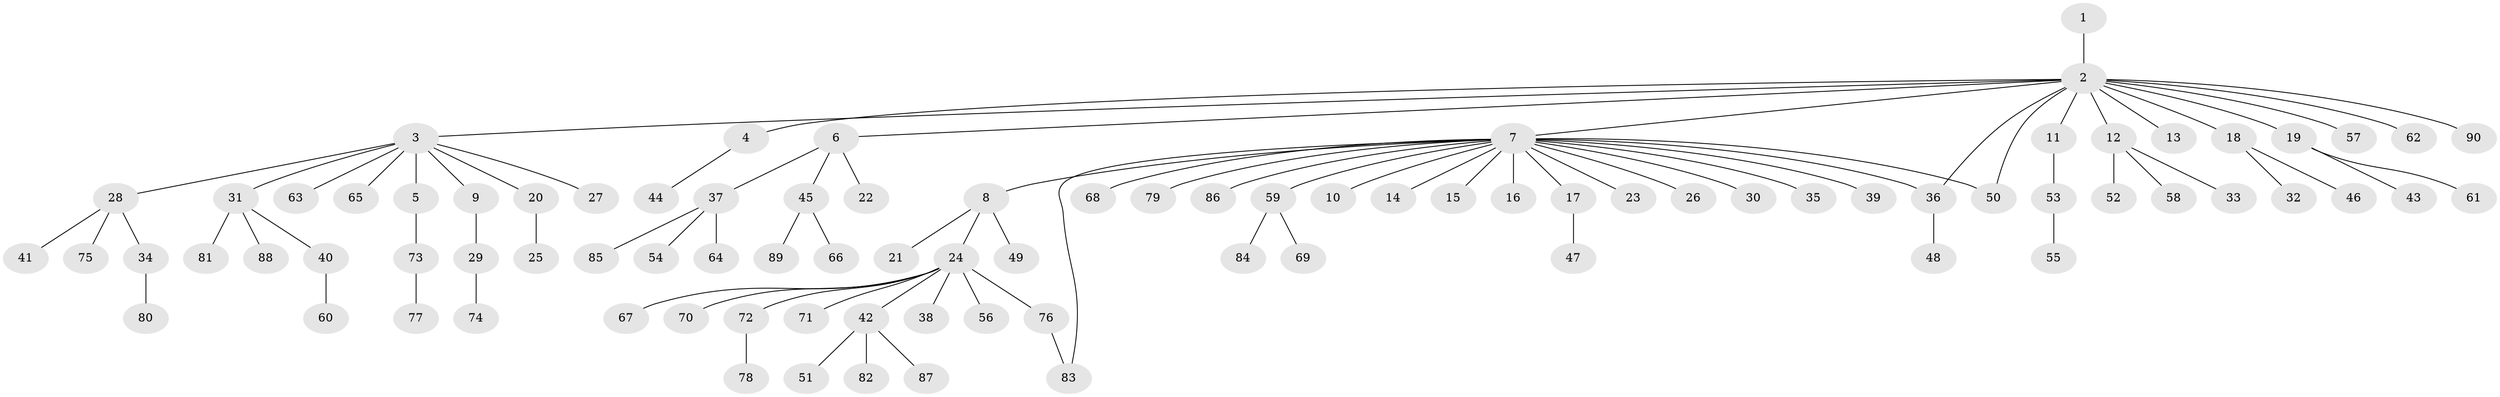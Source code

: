 // coarse degree distribution, {1: 0.7241379310344828, 4: 0.034482758620689655, 14: 0.034482758620689655, 2: 0.13793103448275862, 5: 0.034482758620689655, 10: 0.034482758620689655}
// Generated by graph-tools (version 1.1) at 2025/36/03/04/25 23:36:39]
// undirected, 90 vertices, 92 edges
graph export_dot {
  node [color=gray90,style=filled];
  1;
  2;
  3;
  4;
  5;
  6;
  7;
  8;
  9;
  10;
  11;
  12;
  13;
  14;
  15;
  16;
  17;
  18;
  19;
  20;
  21;
  22;
  23;
  24;
  25;
  26;
  27;
  28;
  29;
  30;
  31;
  32;
  33;
  34;
  35;
  36;
  37;
  38;
  39;
  40;
  41;
  42;
  43;
  44;
  45;
  46;
  47;
  48;
  49;
  50;
  51;
  52;
  53;
  54;
  55;
  56;
  57;
  58;
  59;
  60;
  61;
  62;
  63;
  64;
  65;
  66;
  67;
  68;
  69;
  70;
  71;
  72;
  73;
  74;
  75;
  76;
  77;
  78;
  79;
  80;
  81;
  82;
  83;
  84;
  85;
  86;
  87;
  88;
  89;
  90;
  1 -- 2;
  2 -- 3;
  2 -- 4;
  2 -- 6;
  2 -- 7;
  2 -- 11;
  2 -- 12;
  2 -- 13;
  2 -- 18;
  2 -- 19;
  2 -- 36;
  2 -- 50;
  2 -- 57;
  2 -- 62;
  2 -- 90;
  3 -- 5;
  3 -- 9;
  3 -- 20;
  3 -- 27;
  3 -- 28;
  3 -- 31;
  3 -- 63;
  3 -- 65;
  4 -- 44;
  5 -- 73;
  6 -- 22;
  6 -- 37;
  6 -- 45;
  7 -- 8;
  7 -- 10;
  7 -- 14;
  7 -- 15;
  7 -- 16;
  7 -- 17;
  7 -- 23;
  7 -- 26;
  7 -- 30;
  7 -- 35;
  7 -- 36;
  7 -- 39;
  7 -- 50;
  7 -- 59;
  7 -- 68;
  7 -- 79;
  7 -- 83;
  7 -- 86;
  8 -- 21;
  8 -- 24;
  8 -- 49;
  9 -- 29;
  11 -- 53;
  12 -- 33;
  12 -- 52;
  12 -- 58;
  17 -- 47;
  18 -- 32;
  18 -- 46;
  19 -- 43;
  19 -- 61;
  20 -- 25;
  24 -- 38;
  24 -- 42;
  24 -- 56;
  24 -- 67;
  24 -- 70;
  24 -- 71;
  24 -- 72;
  24 -- 76;
  28 -- 34;
  28 -- 41;
  28 -- 75;
  29 -- 74;
  31 -- 40;
  31 -- 81;
  31 -- 88;
  34 -- 80;
  36 -- 48;
  37 -- 54;
  37 -- 64;
  37 -- 85;
  40 -- 60;
  42 -- 51;
  42 -- 82;
  42 -- 87;
  45 -- 66;
  45 -- 89;
  53 -- 55;
  59 -- 69;
  59 -- 84;
  72 -- 78;
  73 -- 77;
  76 -- 83;
}
